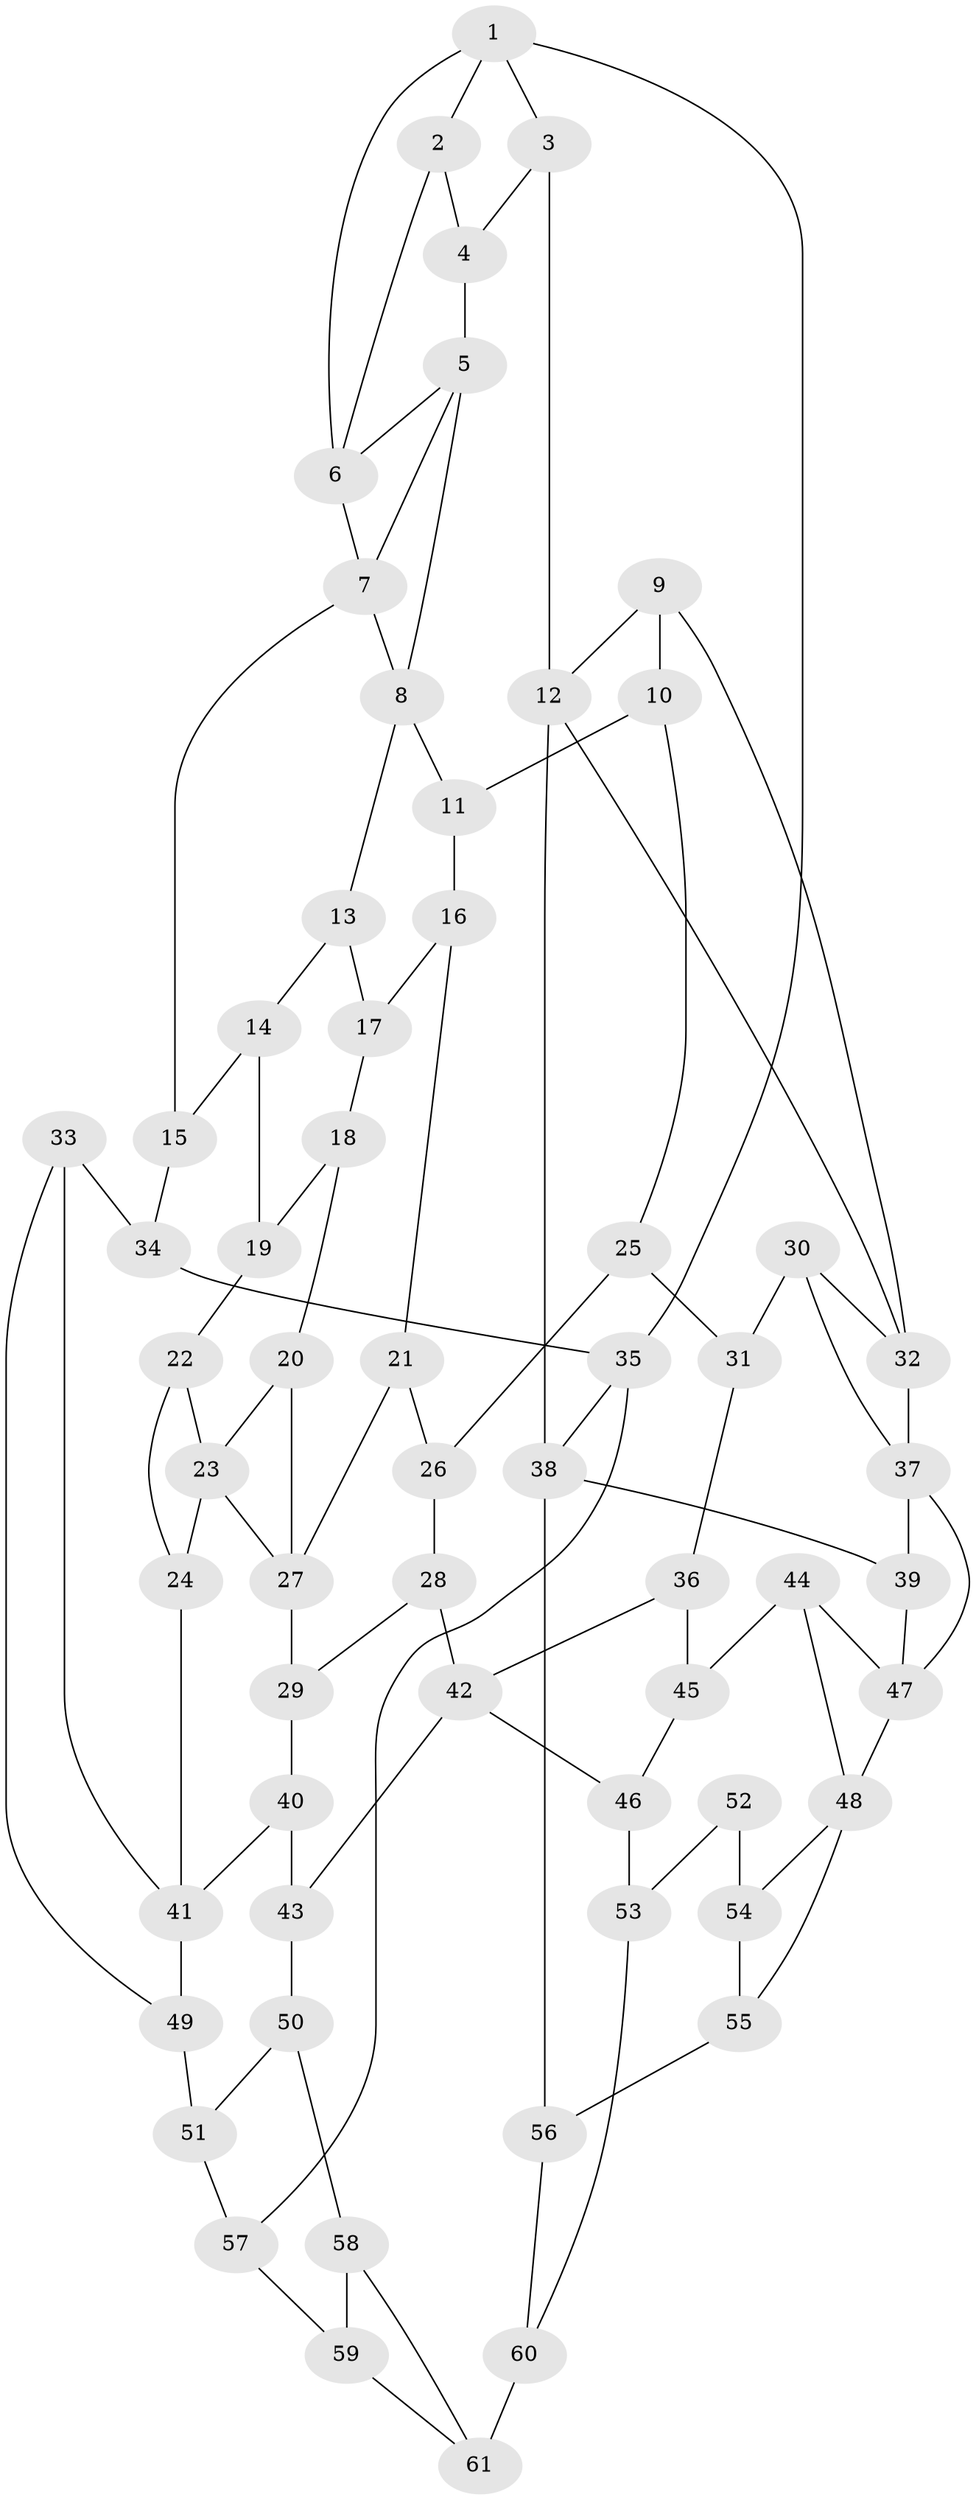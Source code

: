 // original degree distribution, {3: 0.022988505747126436, 6: 0.20689655172413793, 4: 0.2413793103448276, 5: 0.5287356321839081}
// Generated by graph-tools (version 1.1) at 2025/38/03/04/25 23:38:28]
// undirected, 61 vertices, 99 edges
graph export_dot {
  node [color=gray90,style=filled];
  1;
  2;
  3;
  4;
  5;
  6;
  7;
  8;
  9;
  10;
  11;
  12;
  13;
  14;
  15;
  16;
  17;
  18;
  19;
  20;
  21;
  22;
  23;
  24;
  25;
  26;
  27;
  28;
  29;
  30;
  31;
  32;
  33;
  34;
  35;
  36;
  37;
  38;
  39;
  40;
  41;
  42;
  43;
  44;
  45;
  46;
  47;
  48;
  49;
  50;
  51;
  52;
  53;
  54;
  55;
  56;
  57;
  58;
  59;
  60;
  61;
  1 -- 2 [weight=1.0];
  1 -- 3 [weight=1.0];
  1 -- 6 [weight=1.0];
  1 -- 35 [weight=1.0];
  2 -- 4 [weight=1.0];
  2 -- 6 [weight=1.0];
  3 -- 4 [weight=1.0];
  3 -- 12 [weight=2.0];
  4 -- 5 [weight=1.0];
  5 -- 6 [weight=1.0];
  5 -- 7 [weight=1.0];
  5 -- 8 [weight=1.0];
  6 -- 7 [weight=1.0];
  7 -- 8 [weight=1.0];
  7 -- 15 [weight=1.0];
  8 -- 11 [weight=1.0];
  8 -- 13 [weight=1.0];
  9 -- 10 [weight=1.0];
  9 -- 12 [weight=1.0];
  9 -- 32 [weight=1.0];
  10 -- 11 [weight=1.0];
  10 -- 25 [weight=1.0];
  11 -- 16 [weight=1.0];
  12 -- 32 [weight=1.0];
  12 -- 38 [weight=1.0];
  13 -- 14 [weight=1.0];
  13 -- 17 [weight=1.0];
  14 -- 15 [weight=1.0];
  14 -- 19 [weight=1.0];
  15 -- 34 [weight=1.0];
  16 -- 17 [weight=1.0];
  16 -- 21 [weight=1.0];
  17 -- 18 [weight=1.0];
  18 -- 19 [weight=1.0];
  18 -- 20 [weight=1.0];
  19 -- 22 [weight=2.0];
  20 -- 23 [weight=1.0];
  20 -- 27 [weight=1.0];
  21 -- 26 [weight=1.0];
  21 -- 27 [weight=1.0];
  22 -- 23 [weight=1.0];
  22 -- 24 [weight=1.0];
  23 -- 24 [weight=1.0];
  23 -- 27 [weight=1.0];
  24 -- 41 [weight=1.0];
  25 -- 26 [weight=1.0];
  25 -- 31 [weight=1.0];
  26 -- 28 [weight=1.0];
  27 -- 29 [weight=1.0];
  28 -- 29 [weight=1.0];
  28 -- 42 [weight=1.0];
  29 -- 40 [weight=1.0];
  30 -- 31 [weight=1.0];
  30 -- 32 [weight=1.0];
  30 -- 37 [weight=1.0];
  31 -- 36 [weight=1.0];
  32 -- 37 [weight=1.0];
  33 -- 34 [weight=1.0];
  33 -- 41 [weight=1.0];
  33 -- 49 [weight=1.0];
  34 -- 35 [weight=1.0];
  35 -- 38 [weight=1.0];
  35 -- 57 [weight=1.0];
  36 -- 42 [weight=1.0];
  36 -- 45 [weight=1.0];
  37 -- 39 [weight=1.0];
  37 -- 47 [weight=1.0];
  38 -- 39 [weight=1.0];
  38 -- 56 [weight=1.0];
  39 -- 47 [weight=1.0];
  40 -- 41 [weight=1.0];
  40 -- 43 [weight=1.0];
  41 -- 49 [weight=1.0];
  42 -- 43 [weight=1.0];
  42 -- 46 [weight=1.0];
  43 -- 50 [weight=1.0];
  44 -- 45 [weight=1.0];
  44 -- 47 [weight=1.0];
  44 -- 48 [weight=1.0];
  45 -- 46 [weight=1.0];
  46 -- 53 [weight=1.0];
  47 -- 48 [weight=1.0];
  48 -- 54 [weight=1.0];
  48 -- 55 [weight=1.0];
  49 -- 51 [weight=2.0];
  50 -- 51 [weight=1.0];
  50 -- 58 [weight=2.0];
  51 -- 57 [weight=1.0];
  52 -- 53 [weight=2.0];
  52 -- 54 [weight=2.0];
  53 -- 60 [weight=1.0];
  54 -- 55 [weight=1.0];
  55 -- 56 [weight=1.0];
  56 -- 60 [weight=1.0];
  57 -- 59 [weight=1.0];
  58 -- 59 [weight=1.0];
  58 -- 61 [weight=1.0];
  59 -- 61 [weight=1.0];
  60 -- 61 [weight=2.0];
}

